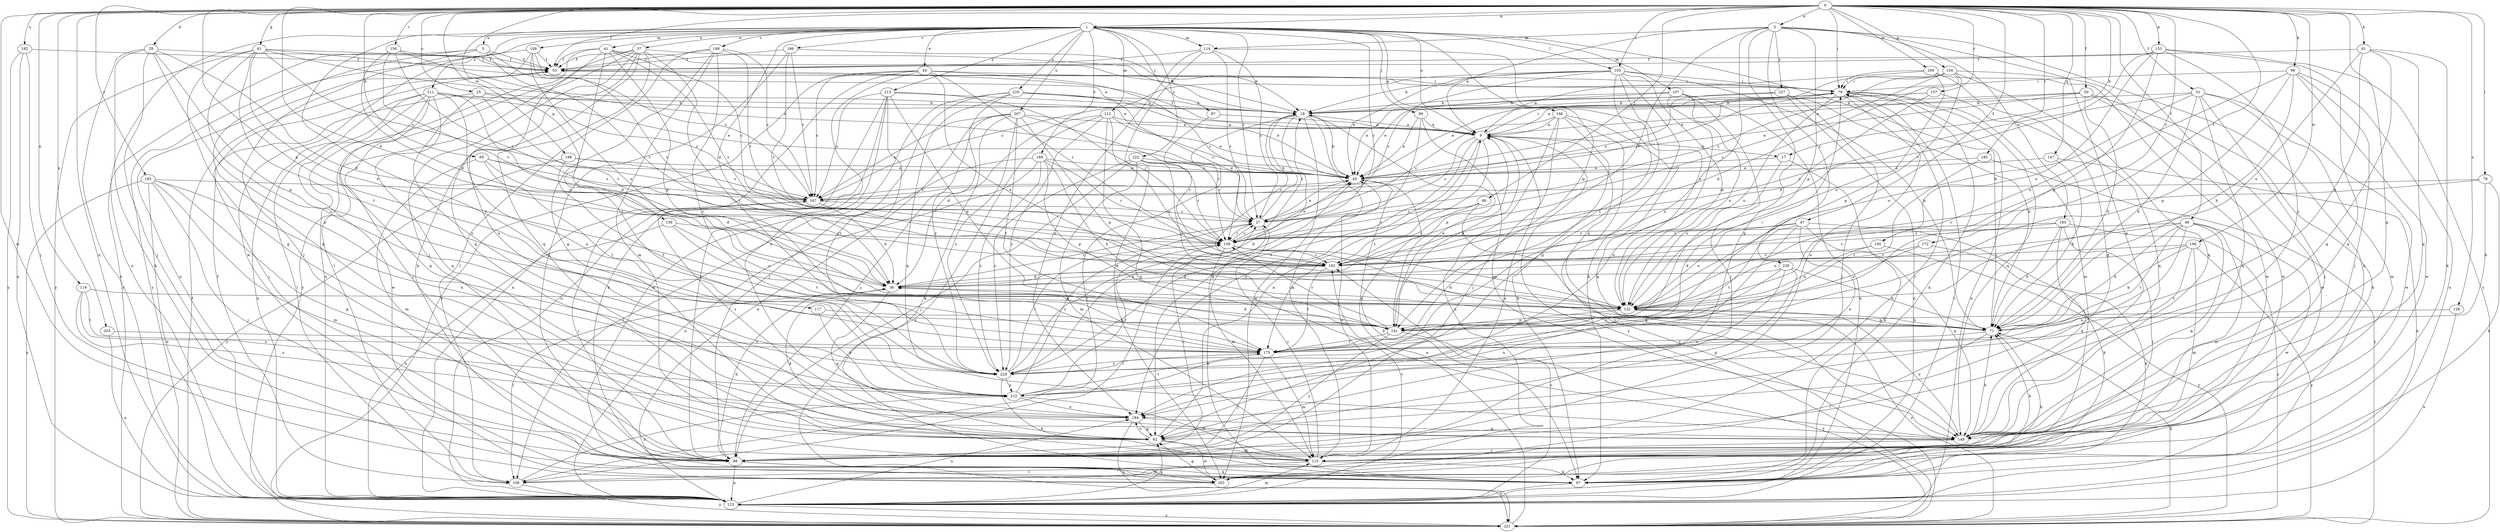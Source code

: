 strict digraph  {
0;
1;
3;
5;
9;
17;
18;
25;
27;
29;
36;
37;
41;
44;
45;
47;
49;
50;
51;
53;
61;
62;
65;
71;
78;
79;
80;
86;
87;
88;
91;
96;
97;
105;
106;
107;
109;
112;
114;
115;
117;
119;
123;
126;
132;
133;
134;
136;
141;
147;
149;
150;
156;
157;
158;
165;
166;
167;
172;
175;
182;
183;
184;
185;
186;
188;
189;
192;
196;
198;
200;
201;
203;
207;
211;
212;
213;
220;
221;
222;
227;
228;
229;
0 -> 1  [label=a];
0 -> 3  [label=a];
0 -> 17  [label=b];
0 -> 25  [label=c];
0 -> 29  [label=d];
0 -> 36  [label=d];
0 -> 47  [label=f];
0 -> 49  [label=f];
0 -> 50  [label=f];
0 -> 51  [label=f];
0 -> 53  [label=f];
0 -> 61  [label=g];
0 -> 65  [label=h];
0 -> 78  [label=i];
0 -> 79  [label=i];
0 -> 80  [label=j];
0 -> 91  [label=k];
0 -> 96  [label=k];
0 -> 105  [label=l];
0 -> 117  [label=n];
0 -> 119  [label=n];
0 -> 123  [label=n];
0 -> 126  [label=o];
0 -> 133  [label=p];
0 -> 134  [label=p];
0 -> 136  [label=p];
0 -> 147  [label=q];
0 -> 149  [label=q];
0 -> 150  [label=r];
0 -> 156  [label=r];
0 -> 157  [label=r];
0 -> 165  [label=s];
0 -> 172  [label=t];
0 -> 182  [label=u];
0 -> 185  [label=v];
0 -> 196  [label=w];
0 -> 198  [label=w];
0 -> 200  [label=w];
0 -> 201  [label=w];
0 -> 203  [label=x];
1 -> 5  [label=a];
1 -> 9  [label=a];
1 -> 27  [label=c];
1 -> 36  [label=d];
1 -> 37  [label=e];
1 -> 41  [label=e];
1 -> 44  [label=e];
1 -> 71  [label=h];
1 -> 86  [label=j];
1 -> 87  [label=j];
1 -> 105  [label=l];
1 -> 107  [label=m];
1 -> 109  [label=m];
1 -> 112  [label=m];
1 -> 114  [label=m];
1 -> 123  [label=n];
1 -> 141  [label=p];
1 -> 158  [label=r];
1 -> 166  [label=s];
1 -> 186  [label=v];
1 -> 188  [label=v];
1 -> 189  [label=v];
1 -> 201  [label=w];
1 -> 207  [label=x];
1 -> 211  [label=x];
1 -> 212  [label=x];
1 -> 213  [label=y];
1 -> 220  [label=y];
1 -> 222  [label=z];
3 -> 9  [label=a];
3 -> 62  [label=g];
3 -> 114  [label=m];
3 -> 123  [label=n];
3 -> 141  [label=p];
3 -> 149  [label=q];
3 -> 183  [label=u];
3 -> 192  [label=v];
3 -> 212  [label=x];
3 -> 227  [label=z];
3 -> 228  [label=z];
5 -> 53  [label=f];
5 -> 62  [label=g];
5 -> 88  [label=j];
5 -> 167  [label=s];
5 -> 192  [label=v];
5 -> 221  [label=y];
9 -> 17  [label=b];
9 -> 27  [label=c];
9 -> 53  [label=f];
9 -> 79  [label=i];
9 -> 141  [label=p];
9 -> 175  [label=t];
9 -> 184  [label=u];
9 -> 221  [label=y];
9 -> 229  [label=z];
17 -> 45  [label=e];
17 -> 97  [label=k];
17 -> 132  [label=o];
18 -> 9  [label=a];
18 -> 106  [label=l];
18 -> 115  [label=m];
18 -> 141  [label=p];
18 -> 158  [label=r];
18 -> 192  [label=v];
18 -> 201  [label=w];
25 -> 18  [label=b];
25 -> 45  [label=e];
25 -> 88  [label=j];
25 -> 192  [label=v];
25 -> 229  [label=z];
27 -> 18  [label=b];
27 -> 45  [label=e];
27 -> 115  [label=m];
27 -> 158  [label=r];
29 -> 36  [label=d];
29 -> 53  [label=f];
29 -> 88  [label=j];
29 -> 97  [label=k];
29 -> 123  [label=n];
29 -> 141  [label=p];
29 -> 212  [label=x];
36 -> 27  [label=c];
36 -> 62  [label=g];
36 -> 106  [label=l];
36 -> 132  [label=o];
37 -> 18  [label=b];
37 -> 53  [label=f];
37 -> 62  [label=g];
37 -> 88  [label=j];
37 -> 97  [label=k];
37 -> 106  [label=l];
37 -> 149  [label=q];
37 -> 175  [label=t];
37 -> 221  [label=y];
41 -> 18  [label=b];
41 -> 27  [label=c];
41 -> 53  [label=f];
41 -> 123  [label=n];
41 -> 141  [label=p];
41 -> 184  [label=u];
41 -> 192  [label=v];
41 -> 229  [label=z];
44 -> 27  [label=c];
44 -> 79  [label=i];
44 -> 123  [label=n];
44 -> 132  [label=o];
44 -> 158  [label=r];
44 -> 167  [label=s];
44 -> 184  [label=u];
44 -> 221  [label=y];
45 -> 18  [label=b];
45 -> 97  [label=k];
45 -> 167  [label=s];
47 -> 97  [label=k];
47 -> 132  [label=o];
47 -> 149  [label=q];
47 -> 158  [label=r];
47 -> 175  [label=t];
47 -> 212  [label=x];
47 -> 229  [label=z];
49 -> 71  [label=h];
49 -> 115  [label=m];
49 -> 132  [label=o];
49 -> 149  [label=q];
49 -> 158  [label=r];
49 -> 175  [label=t];
49 -> 184  [label=u];
49 -> 201  [label=w];
50 -> 9  [label=a];
50 -> 18  [label=b];
50 -> 45  [label=e];
50 -> 71  [label=h];
50 -> 97  [label=k];
50 -> 201  [label=w];
51 -> 18  [label=b];
51 -> 71  [label=h];
51 -> 88  [label=j];
51 -> 115  [label=m];
51 -> 132  [label=o];
51 -> 149  [label=q];
51 -> 192  [label=v];
51 -> 201  [label=w];
53 -> 79  [label=i];
61 -> 45  [label=e];
61 -> 53  [label=f];
61 -> 62  [label=g];
61 -> 79  [label=i];
61 -> 132  [label=o];
61 -> 167  [label=s];
61 -> 175  [label=t];
61 -> 221  [label=y];
61 -> 229  [label=z];
62 -> 9  [label=a];
62 -> 36  [label=d];
62 -> 115  [label=m];
62 -> 184  [label=u];
62 -> 201  [label=w];
65 -> 36  [label=d];
65 -> 45  [label=e];
65 -> 115  [label=m];
65 -> 167  [label=s];
65 -> 175  [label=t];
71 -> 9  [label=a];
71 -> 106  [label=l];
71 -> 175  [label=t];
78 -> 71  [label=h];
78 -> 97  [label=k];
78 -> 167  [label=s];
78 -> 192  [label=v];
79 -> 18  [label=b];
79 -> 45  [label=e];
79 -> 97  [label=k];
79 -> 115  [label=m];
79 -> 123  [label=n];
79 -> 132  [label=o];
79 -> 149  [label=q];
79 -> 184  [label=u];
80 -> 27  [label=c];
80 -> 149  [label=q];
80 -> 158  [label=r];
80 -> 192  [label=v];
86 -> 9  [label=a];
86 -> 45  [label=e];
86 -> 62  [label=g];
86 -> 149  [label=q];
87 -> 9  [label=a];
87 -> 192  [label=v];
88 -> 27  [label=c];
88 -> 36  [label=d];
88 -> 79  [label=i];
88 -> 97  [label=k];
88 -> 123  [label=n];
88 -> 201  [label=w];
91 -> 53  [label=f];
91 -> 62  [label=g];
91 -> 71  [label=h];
91 -> 97  [label=k];
91 -> 132  [label=o];
91 -> 149  [label=q];
96 -> 71  [label=h];
96 -> 79  [label=i];
96 -> 88  [label=j];
96 -> 123  [label=n];
96 -> 132  [label=o];
96 -> 141  [label=p];
96 -> 201  [label=w];
97 -> 71  [label=h];
97 -> 123  [label=n];
105 -> 18  [label=b];
105 -> 27  [label=c];
105 -> 45  [label=e];
105 -> 62  [label=g];
105 -> 71  [label=h];
105 -> 79  [label=i];
105 -> 97  [label=k];
105 -> 132  [label=o];
105 -> 167  [label=s];
105 -> 175  [label=t];
106 -> 53  [label=f];
106 -> 158  [label=r];
106 -> 192  [label=v];
106 -> 212  [label=x];
106 -> 221  [label=y];
107 -> 18  [label=b];
107 -> 45  [label=e];
107 -> 88  [label=j];
107 -> 123  [label=n];
107 -> 132  [label=o];
107 -> 184  [label=u];
109 -> 9  [label=a];
109 -> 53  [label=f];
109 -> 123  [label=n];
109 -> 132  [label=o];
109 -> 192  [label=v];
109 -> 221  [label=y];
112 -> 9  [label=a];
112 -> 36  [label=d];
112 -> 45  [label=e];
112 -> 132  [label=o];
112 -> 149  [label=q];
112 -> 221  [label=y];
112 -> 229  [label=z];
114 -> 27  [label=c];
114 -> 53  [label=f];
114 -> 132  [label=o];
114 -> 158  [label=r];
114 -> 184  [label=u];
114 -> 201  [label=w];
115 -> 9  [label=a];
115 -> 27  [label=c];
115 -> 45  [label=e];
115 -> 71  [label=h];
115 -> 97  [label=k];
115 -> 106  [label=l];
117 -> 71  [label=h];
117 -> 212  [label=x];
119 -> 132  [label=o];
119 -> 175  [label=t];
119 -> 184  [label=u];
119 -> 212  [label=x];
123 -> 62  [label=g];
123 -> 79  [label=i];
123 -> 115  [label=m];
123 -> 184  [label=u];
123 -> 192  [label=v];
123 -> 221  [label=y];
126 -> 123  [label=n];
126 -> 141  [label=p];
132 -> 71  [label=h];
132 -> 141  [label=p];
132 -> 212  [label=x];
132 -> 221  [label=y];
133 -> 53  [label=f];
133 -> 132  [label=o];
133 -> 141  [label=p];
133 -> 149  [label=q];
133 -> 192  [label=v];
133 -> 221  [label=y];
133 -> 229  [label=z];
134 -> 27  [label=c];
134 -> 36  [label=d];
134 -> 45  [label=e];
134 -> 79  [label=i];
134 -> 141  [label=p];
134 -> 149  [label=q];
134 -> 158  [label=r];
134 -> 201  [label=w];
136 -> 123  [label=n];
136 -> 132  [label=o];
136 -> 158  [label=r];
136 -> 175  [label=t];
141 -> 9  [label=a];
141 -> 36  [label=d];
141 -> 88  [label=j];
141 -> 158  [label=r];
141 -> 175  [label=t];
141 -> 221  [label=y];
147 -> 45  [label=e];
147 -> 71  [label=h];
147 -> 123  [label=n];
149 -> 71  [label=h];
149 -> 88  [label=j];
149 -> 132  [label=o];
150 -> 132  [label=o];
150 -> 192  [label=v];
150 -> 221  [label=y];
156 -> 36  [label=d];
156 -> 45  [label=e];
156 -> 53  [label=f];
156 -> 158  [label=r];
156 -> 192  [label=v];
157 -> 9  [label=a];
157 -> 18  [label=b];
157 -> 36  [label=d];
157 -> 149  [label=q];
158 -> 27  [label=c];
158 -> 45  [label=e];
158 -> 71  [label=h];
158 -> 97  [label=k];
158 -> 132  [label=o];
158 -> 192  [label=v];
165 -> 62  [label=g];
165 -> 88  [label=j];
165 -> 115  [label=m];
165 -> 123  [label=n];
165 -> 167  [label=s];
165 -> 212  [label=x];
165 -> 221  [label=y];
166 -> 9  [label=a];
166 -> 27  [label=c];
166 -> 88  [label=j];
166 -> 97  [label=k];
166 -> 123  [label=n];
166 -> 149  [label=q];
166 -> 221  [label=y];
167 -> 27  [label=c];
167 -> 36  [label=d];
167 -> 79  [label=i];
167 -> 88  [label=j];
172 -> 97  [label=k];
172 -> 132  [label=o];
172 -> 192  [label=v];
175 -> 79  [label=i];
175 -> 88  [label=j];
175 -> 115  [label=m];
175 -> 229  [label=z];
182 -> 53  [label=f];
182 -> 88  [label=j];
182 -> 123  [label=n];
182 -> 221  [label=y];
183 -> 71  [label=h];
183 -> 88  [label=j];
183 -> 149  [label=q];
183 -> 158  [label=r];
183 -> 192  [label=v];
183 -> 221  [label=y];
184 -> 62  [label=g];
184 -> 149  [label=q];
184 -> 167  [label=s];
184 -> 221  [label=y];
185 -> 45  [label=e];
185 -> 175  [label=t];
185 -> 221  [label=y];
186 -> 18  [label=b];
186 -> 53  [label=f];
186 -> 88  [label=j];
186 -> 167  [label=s];
186 -> 192  [label=v];
188 -> 53  [label=f];
188 -> 62  [label=g];
188 -> 106  [label=l];
188 -> 115  [label=m];
188 -> 158  [label=r];
188 -> 167  [label=s];
188 -> 229  [label=z];
189 -> 45  [label=e];
189 -> 71  [label=h];
189 -> 106  [label=l];
189 -> 123  [label=n];
189 -> 141  [label=p];
189 -> 158  [label=r];
189 -> 229  [label=z];
192 -> 36  [label=d];
192 -> 175  [label=t];
196 -> 36  [label=d];
196 -> 71  [label=h];
196 -> 115  [label=m];
196 -> 175  [label=t];
196 -> 192  [label=v];
196 -> 221  [label=y];
198 -> 45  [label=e];
198 -> 167  [label=s];
198 -> 175  [label=t];
198 -> 221  [label=y];
200 -> 9  [label=a];
200 -> 62  [label=g];
200 -> 79  [label=i];
200 -> 132  [label=o];
200 -> 201  [label=w];
201 -> 62  [label=g];
203 -> 123  [label=n];
203 -> 175  [label=t];
207 -> 9  [label=a];
207 -> 88  [label=j];
207 -> 97  [label=k];
207 -> 123  [label=n];
207 -> 141  [label=p];
207 -> 158  [label=r];
207 -> 167  [label=s];
207 -> 175  [label=t];
207 -> 229  [label=z];
211 -> 18  [label=b];
211 -> 36  [label=d];
211 -> 62  [label=g];
211 -> 88  [label=j];
211 -> 106  [label=l];
211 -> 123  [label=n];
211 -> 149  [label=q];
211 -> 167  [label=s];
211 -> 201  [label=w];
211 -> 212  [label=x];
212 -> 27  [label=c];
212 -> 115  [label=m];
212 -> 158  [label=r];
212 -> 175  [label=t];
212 -> 184  [label=u];
213 -> 18  [label=b];
213 -> 88  [label=j];
213 -> 97  [label=k];
213 -> 123  [label=n];
213 -> 141  [label=p];
213 -> 158  [label=r];
213 -> 167  [label=s];
213 -> 229  [label=z];
220 -> 18  [label=b];
220 -> 27  [label=c];
220 -> 45  [label=e];
220 -> 88  [label=j];
220 -> 149  [label=q];
220 -> 201  [label=w];
220 -> 229  [label=z];
221 -> 45  [label=e];
221 -> 53  [label=f];
221 -> 71  [label=h];
222 -> 27  [label=c];
222 -> 45  [label=e];
222 -> 88  [label=j];
222 -> 115  [label=m];
222 -> 132  [label=o];
222 -> 158  [label=r];
222 -> 229  [label=z];
227 -> 18  [label=b];
227 -> 45  [label=e];
227 -> 71  [label=h];
227 -> 88  [label=j];
227 -> 123  [label=n];
227 -> 167  [label=s];
228 -> 36  [label=d];
228 -> 62  [label=g];
228 -> 71  [label=h];
228 -> 184  [label=u];
228 -> 229  [label=z];
229 -> 18  [label=b];
229 -> 45  [label=e];
229 -> 97  [label=k];
229 -> 158  [label=r];
229 -> 212  [label=x];
}

